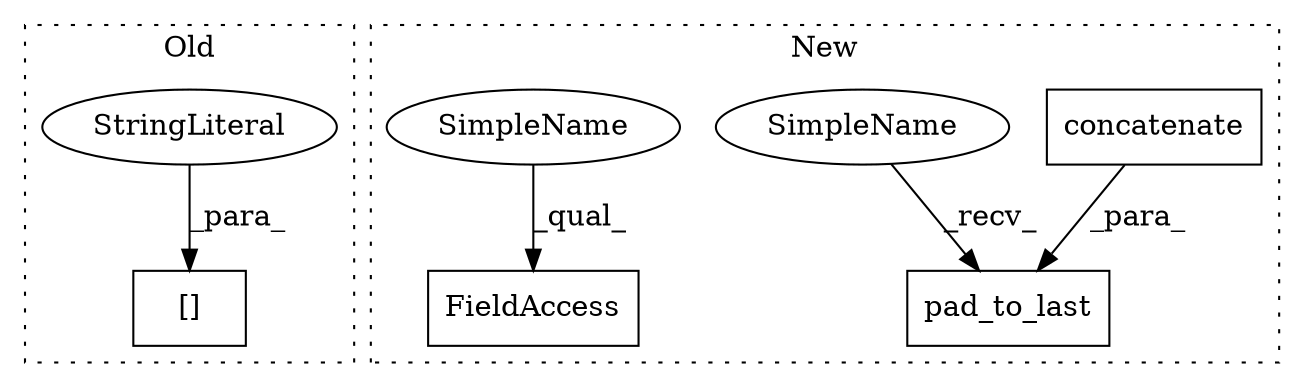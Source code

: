 digraph G {
subgraph cluster0 {
1 [label="[]" a="2" s="13574,13601" l="13,1" shape="box"];
3 [label="StringLiteral" a="45" s="13587" l="14" shape="ellipse"];
label = "Old";
style="dotted";
}
subgraph cluster1 {
2 [label="pad_to_last" a="32" s="12760,12798" l="12,1" shape="box"];
4 [label="concatenate" a="32" s="12778,12797" l="12,1" shape="box"];
5 [label="FieldAccess" a="22" s="12930" l="15" shape="box"];
6 [label="SimpleName" a="42" s="12751" l="8" shape="ellipse"];
7 [label="SimpleName" a="42" s="12930" l="8" shape="ellipse"];
label = "New";
style="dotted";
}
3 -> 1 [label="_para_"];
4 -> 2 [label="_para_"];
6 -> 2 [label="_recv_"];
7 -> 5 [label="_qual_"];
}